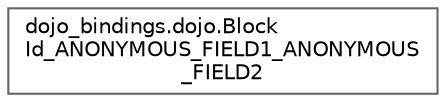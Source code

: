 digraph "Graphical Class Hierarchy"
{
 // LATEX_PDF_SIZE
  bgcolor="transparent";
  edge [fontname=Helvetica,fontsize=10,labelfontname=Helvetica,labelfontsize=10];
  node [fontname=Helvetica,fontsize=10,shape=box,height=0.2,width=0.4];
  rankdir="LR";
  Node0 [id="Node000000",label="dojo_bindings.dojo.Block\lId_ANONYMOUS_FIELD1_ANONYMOUS\l_FIELD2",height=0.2,width=0.4,color="grey40", fillcolor="white", style="filled",URL="$structdojo__bindings_1_1dojo_1_1_block_id___a_n_o_n_y_m_o_u_s___f_i_e_l_d1___a_n_o_n_y_m_o_u_s___f_i_e_l_d2.html",tooltip=" "];
}
